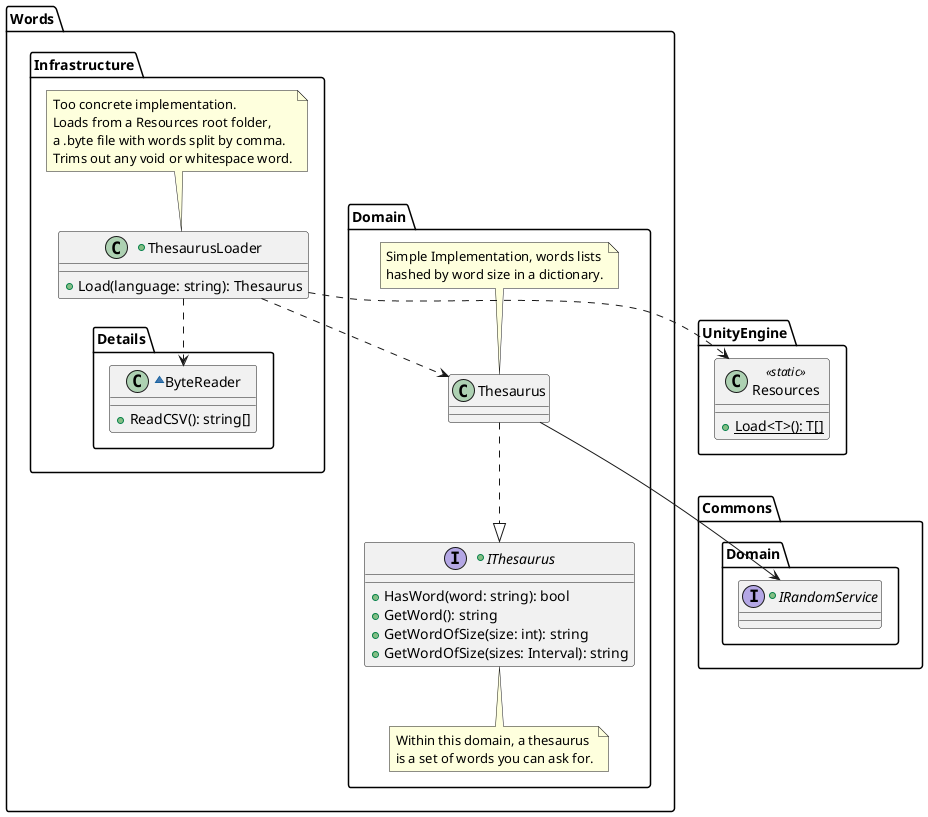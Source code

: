 @startuml
'https://plantuml.com/class-diagram

allowMixing
skinparam componentStyle uml1

package Commons.Domain
{
    +interface IRandomService{
    }
}

package Words.Domain
{
    +interface IThesaurus{
        +HasWord(word: string): bool
        +GetWord(): string
        +GetWordOfSize(size: int): string
        +GetWordOfSize(sizes: Interval): string
    }

    note as NoteIThesaurus
    Within this domain, a thesaurus
    is a set of words you can ask for.
    end note
    NoteIThesaurus .u. IThesaurus    
    
    Thesaurus ..|> IThesaurus
    Thesaurus --> IRandomService
    
    note as NoteThesaurus
    Simple Implementation, words lists
    hashed by word size in a dictionary.
    end note
    NoteThesaurus .. Thesaurus
}

package Words.Infrastructure.Details
{
    ~class ByteReader{
        +ReadCSV(): string[]
    }
}

package UnityEngine
{
    class Resources <<static>>{
        {static} +Load<T>(): T[]
    }
}

package Words.Infrastructure
{
    +class ThesaurusLoader{
        +Load(language: string): Thesaurus
    }
    
    ThesaurusLoader ..> Thesaurus
    ThesaurusLoader ..> Resources
    ThesaurusLoader ..> ByteReader
    
    note as NoteThesaurusLoader
    Too concrete implementation.
    Loads from a Resources root folder,
    a .byte file with words split by comma.
    Trims out any void or whitespace word.
    end note
    NoteThesaurusLoader .. ThesaurusLoader
}

''''''''''''' CLIENT

remove AnyClient
package AnyClient #gray
{
    component AnyClientDomain #lightgray
    component AnyClientInfrastructure #lightgray
    component AnyClientEntryPoint #lightgray
    
    AnyClientInfrastructure -> AnyClientDomain
    AnyClientEntryPoint -> AnyClientDomain
    AnyClientEntryPoint -> AnyClientInfrastructure
    AnyClientEntryPoint --> Thesaurus
    
    AnyClientDomain --> IThesaurus
    AnyClientInfrastructure --> ThesaurusLoader
}
@enduml